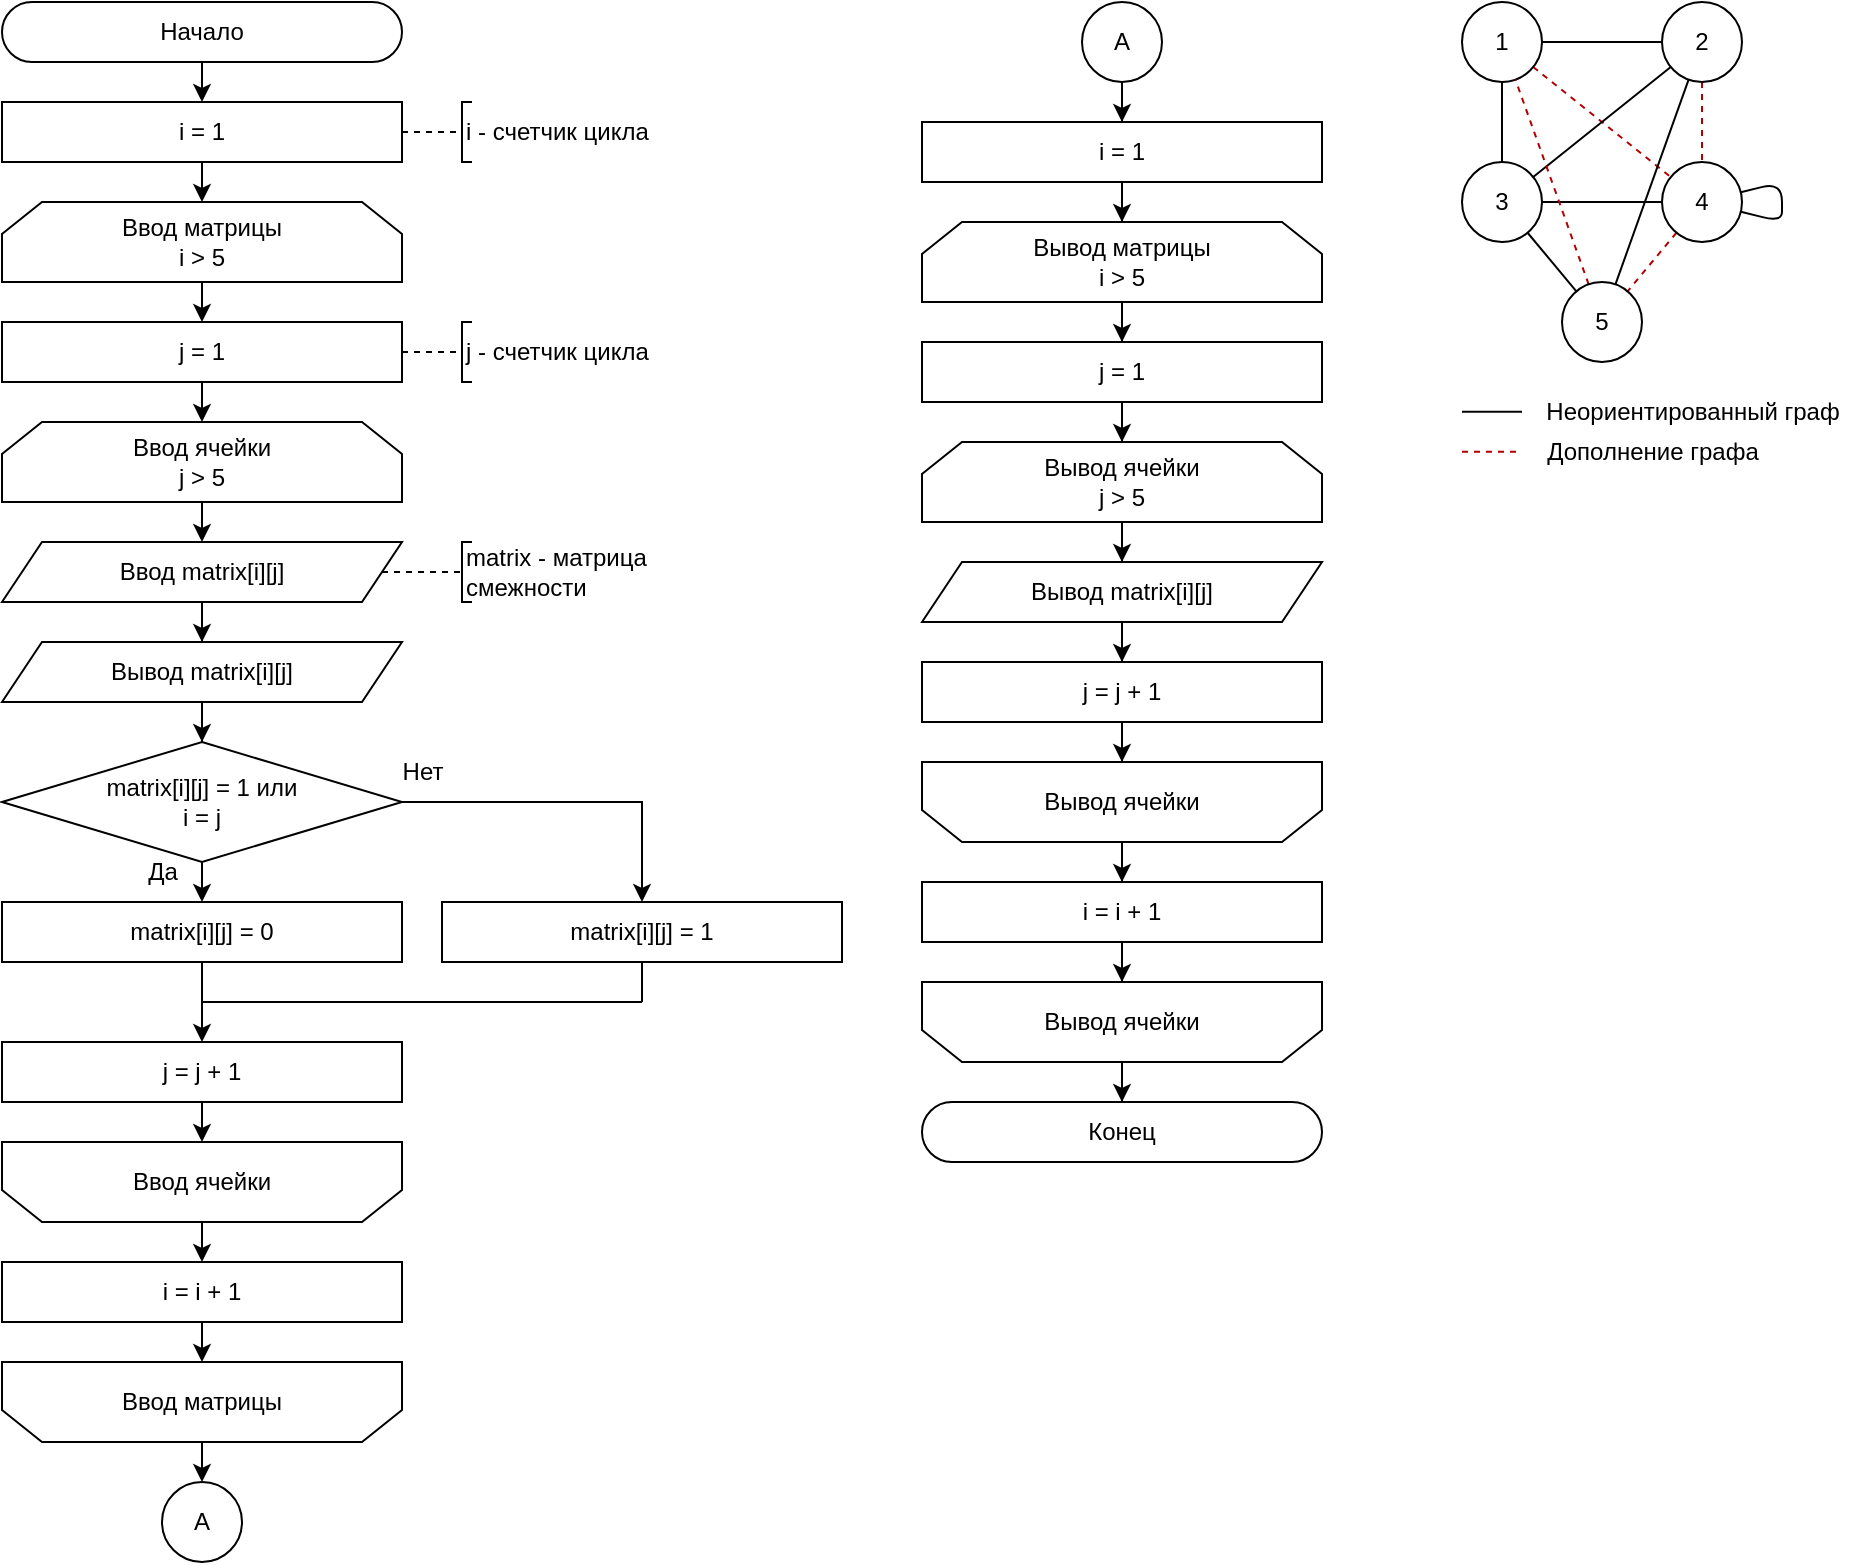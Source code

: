<mxfile version="26.2.13">
  <diagram name="Страница — 1" id="PtERw0xOoVtdUdhSGjrE">
    <mxGraphModel dx="1904" dy="2266" grid="1" gridSize="10" guides="1" tooltips="1" connect="1" arrows="1" fold="1" page="1" pageScale="1" pageWidth="827" pageHeight="1169" math="0" shadow="0">
      <root>
        <mxCell id="0" />
        <mxCell id="1" parent="0" />
        <mxCell id="188" style="edgeStyle=none;html=1;endArrow=none;endFill=0;" parent="1" source="190" target="196" edge="1">
          <mxGeometry relative="1" as="geometry" />
        </mxCell>
        <mxCell id="189" style="edgeStyle=none;html=1;endArrow=none;endFill=0;" parent="1" source="190" target="194" edge="1">
          <mxGeometry relative="1" as="geometry" />
        </mxCell>
        <mxCell id="200" style="edgeStyle=none;html=1;fillColor=#e51400;strokeColor=#B20000;endArrow=none;endFill=0;dashed=1;" parent="1" source="190" target="197" edge="1">
          <mxGeometry relative="1" as="geometry" />
        </mxCell>
        <mxCell id="190" value="1" style="ellipse;whiteSpace=wrap;html=1;aspect=fixed;" parent="1" vertex="1">
          <mxGeometry x="740" y="-1160" width="40" height="40" as="geometry" />
        </mxCell>
        <mxCell id="191" style="edgeStyle=none;html=1;endArrow=none;endFill=0;" parent="1" source="194" target="196" edge="1">
          <mxGeometry relative="1" as="geometry" />
        </mxCell>
        <mxCell id="192" style="edgeStyle=none;html=1;endArrow=none;endFill=0;" parent="1" source="194" target="197" edge="1">
          <mxGeometry relative="1" as="geometry" />
        </mxCell>
        <mxCell id="193" style="edgeStyle=none;html=1;endArrow=none;endFill=0;" parent="1" source="194" target="198" edge="1">
          <mxGeometry relative="1" as="geometry" />
        </mxCell>
        <mxCell id="194" value="3" style="ellipse;whiteSpace=wrap;html=1;aspect=fixed;" parent="1" vertex="1">
          <mxGeometry x="740" y="-1080" width="40" height="40" as="geometry" />
        </mxCell>
        <mxCell id="195" style="edgeStyle=none;html=1;endArrow=none;endFill=0;" parent="1" source="196" target="198" edge="1">
          <mxGeometry relative="1" as="geometry" />
        </mxCell>
        <mxCell id="201" style="edgeStyle=none;html=1;fillColor=#e51400;strokeColor=#B20000;endArrow=none;endFill=0;dashed=1;" parent="1" source="196" target="197" edge="1">
          <mxGeometry relative="1" as="geometry" />
        </mxCell>
        <mxCell id="196" value="2" style="ellipse;whiteSpace=wrap;html=1;aspect=fixed;" parent="1" vertex="1">
          <mxGeometry x="840" y="-1160" width="40" height="40" as="geometry" />
        </mxCell>
        <mxCell id="202" style="edgeStyle=none;html=1;fillColor=#e51400;strokeColor=#B20000;endArrow=none;endFill=0;dashed=1;" parent="1" source="197" target="198" edge="1">
          <mxGeometry relative="1" as="geometry" />
        </mxCell>
        <mxCell id="197" value="4" style="ellipse;whiteSpace=wrap;html=1;aspect=fixed;" parent="1" vertex="1">
          <mxGeometry x="840" y="-1080" width="40" height="40" as="geometry" />
        </mxCell>
        <mxCell id="203" style="edgeStyle=none;html=1;fillColor=#e51400;strokeColor=#B20000;endArrow=none;endFill=0;dashed=1;" parent="1" source="198" target="190" edge="1">
          <mxGeometry relative="1" as="geometry" />
        </mxCell>
        <mxCell id="198" value="5" style="ellipse;whiteSpace=wrap;html=1;aspect=fixed;" parent="1" vertex="1">
          <mxGeometry x="790" y="-1020" width="40" height="40" as="geometry" />
        </mxCell>
        <mxCell id="199" style="edgeStyle=none;html=1;endArrow=none;endFill=0;" parent="1" source="197" target="197" edge="1">
          <mxGeometry relative="1" as="geometry" />
        </mxCell>
        <mxCell id="i0VjAuOUxVdBlSVnc6zS-203" value="" style="endArrow=none;html=1;rounded=0;" edge="1" parent="1">
          <mxGeometry width="50" height="50" relative="1" as="geometry">
            <mxPoint x="740" y="-955.08" as="sourcePoint" />
            <mxPoint x="770" y="-955.08" as="targetPoint" />
          </mxGeometry>
        </mxCell>
        <mxCell id="i0VjAuOUxVdBlSVnc6zS-204" value="Неориентированный граф" style="text;html=1;align=center;verticalAlign=middle;resizable=0;points=[];autosize=1;strokeColor=none;fillColor=none;" vertex="1" parent="1">
          <mxGeometry x="770" y="-970" width="170" height="30" as="geometry" />
        </mxCell>
        <mxCell id="i0VjAuOUxVdBlSVnc6zS-205" value="" style="endArrow=none;html=1;rounded=0;fillColor=#e51400;strokeColor=#B20000;dashed=1;" edge="1" parent="1">
          <mxGeometry width="50" height="50" relative="1" as="geometry">
            <mxPoint x="740" y="-935.08" as="sourcePoint" />
            <mxPoint x="770" y="-935.08" as="targetPoint" />
          </mxGeometry>
        </mxCell>
        <mxCell id="i0VjAuOUxVdBlSVnc6zS-206" value="Дополнение графа" style="text;html=1;align=center;verticalAlign=middle;resizable=0;points=[];autosize=1;strokeColor=none;fillColor=none;" vertex="1" parent="1">
          <mxGeometry x="770" y="-950" width="130" height="30" as="geometry" />
        </mxCell>
        <mxCell id="i0VjAuOUxVdBlSVnc6zS-207" style="edgeStyle=none;html=1;" edge="1" parent="1" source="i0VjAuOUxVdBlSVnc6zS-208" target="i0VjAuOUxVdBlSVnc6zS-210">
          <mxGeometry relative="1" as="geometry" />
        </mxCell>
        <mxCell id="i0VjAuOUxVdBlSVnc6zS-208" value="Начало" style="rounded=1;whiteSpace=wrap;html=1;arcSize=50;" vertex="1" parent="1">
          <mxGeometry x="10" y="-1160" width="200" height="30" as="geometry" />
        </mxCell>
        <mxCell id="i0VjAuOUxVdBlSVnc6zS-209" style="edgeStyle=none;html=1;" edge="1" parent="1" source="i0VjAuOUxVdBlSVnc6zS-210" target="i0VjAuOUxVdBlSVnc6zS-212">
          <mxGeometry relative="1" as="geometry" />
        </mxCell>
        <mxCell id="i0VjAuOUxVdBlSVnc6zS-210" value="i = 1" style="rounded=0;whiteSpace=wrap;html=1;" vertex="1" parent="1">
          <mxGeometry x="10" y="-1110" width="200" height="30" as="geometry" />
        </mxCell>
        <mxCell id="i0VjAuOUxVdBlSVnc6zS-211" style="edgeStyle=none;html=1;" edge="1" parent="1" source="i0VjAuOUxVdBlSVnc6zS-212" target="i0VjAuOUxVdBlSVnc6zS-214">
          <mxGeometry relative="1" as="geometry" />
        </mxCell>
        <mxCell id="i0VjAuOUxVdBlSVnc6zS-212" value="Ввод матрицы&lt;br&gt;&lt;div&gt;&lt;font style=&quot;color: rgb(0, 0, 0);&quot;&gt;i &amp;gt; 5&lt;/font&gt;&lt;/div&gt;" style="shape=loopLimit;whiteSpace=wrap;html=1;" vertex="1" parent="1">
          <mxGeometry x="10" y="-1060" width="200" height="40" as="geometry" />
        </mxCell>
        <mxCell id="i0VjAuOUxVdBlSVnc6zS-213" style="edgeStyle=none;html=1;" edge="1" parent="1" source="i0VjAuOUxVdBlSVnc6zS-214" target="i0VjAuOUxVdBlSVnc6zS-216">
          <mxGeometry relative="1" as="geometry" />
        </mxCell>
        <mxCell id="i0VjAuOUxVdBlSVnc6zS-214" value="j = 1" style="rounded=0;whiteSpace=wrap;html=1;" vertex="1" parent="1">
          <mxGeometry x="10" y="-1000" width="200" height="30" as="geometry" />
        </mxCell>
        <mxCell id="i0VjAuOUxVdBlSVnc6zS-215" style="edgeStyle=none;html=1;" edge="1" parent="1" source="i0VjAuOUxVdBlSVnc6zS-216" target="i0VjAuOUxVdBlSVnc6zS-218">
          <mxGeometry relative="1" as="geometry" />
        </mxCell>
        <mxCell id="i0VjAuOUxVdBlSVnc6zS-216" value="Ввод ячейки&lt;br&gt;&lt;div&gt;&lt;font style=&quot;color: rgb(0, 0, 0);&quot;&gt;j &amp;gt; 5&lt;/font&gt;&lt;/div&gt;" style="shape=loopLimit;whiteSpace=wrap;html=1;" vertex="1" parent="1">
          <mxGeometry x="10" y="-950" width="200" height="40" as="geometry" />
        </mxCell>
        <mxCell id="i0VjAuOUxVdBlSVnc6zS-317" style="edgeStyle=orthogonalEdgeStyle;rounded=0;orthogonalLoop=1;jettySize=auto;html=1;" edge="1" parent="1" source="i0VjAuOUxVdBlSVnc6zS-218" target="i0VjAuOUxVdBlSVnc6zS-233">
          <mxGeometry relative="1" as="geometry" />
        </mxCell>
        <mxCell id="i0VjAuOUxVdBlSVnc6zS-218" value="Ввод matrix[i][j]" style="shape=parallelogram;perimeter=parallelogramPerimeter;whiteSpace=wrap;html=1;fixedSize=1;" vertex="1" parent="1">
          <mxGeometry x="10" y="-890" width="200" height="30" as="geometry" />
        </mxCell>
        <mxCell id="i0VjAuOUxVdBlSVnc6zS-219" value="matrix - матрица&lt;div&gt;смежности&lt;/div&gt;" style="strokeWidth=1;html=1;shape=mxgraph.flowchart.annotation_1;align=left;pointerEvents=1;" vertex="1" parent="1">
          <mxGeometry x="240" y="-890" width="5" height="30" as="geometry" />
        </mxCell>
        <mxCell id="i0VjAuOUxVdBlSVnc6zS-220" value="" style="endArrow=none;html=1;rounded=0;entryX=0;entryY=0.5;entryDx=0;entryDy=0;entryPerimeter=0;dashed=1;" edge="1" parent="1" target="i0VjAuOUxVdBlSVnc6zS-219">
          <mxGeometry width="50" height="50" relative="1" as="geometry">
            <mxPoint x="200" y="-875" as="sourcePoint" />
            <mxPoint x="290" y="-885" as="targetPoint" />
          </mxGeometry>
        </mxCell>
        <mxCell id="i0VjAuOUxVdBlSVnc6zS-221" style="edgeStyle=none;html=1;" edge="1" parent="1" source="i0VjAuOUxVdBlSVnc6zS-222">
          <mxGeometry relative="1" as="geometry">
            <mxPoint x="110" y="-710" as="targetPoint" />
          </mxGeometry>
        </mxCell>
        <mxCell id="i0VjAuOUxVdBlSVnc6zS-316" style="edgeStyle=orthogonalEdgeStyle;rounded=0;orthogonalLoop=1;jettySize=auto;html=1;" edge="1" parent="1" source="i0VjAuOUxVdBlSVnc6zS-222" target="i0VjAuOUxVdBlSVnc6zS-315">
          <mxGeometry relative="1" as="geometry" />
        </mxCell>
        <mxCell id="i0VjAuOUxVdBlSVnc6zS-222" value="matrix[i][j] = 1 или&lt;div&gt;i = j&lt;/div&gt;" style="rhombus;whiteSpace=wrap;html=1;" vertex="1" parent="1">
          <mxGeometry x="10" y="-790" width="200" height="60" as="geometry" />
        </mxCell>
        <mxCell id="i0VjAuOUxVdBlSVnc6zS-223" style="edgeStyle=none;html=1;" edge="1" parent="1">
          <mxGeometry relative="1" as="geometry">
            <mxPoint x="110" y="-640" as="targetPoint" />
            <mxPoint x="110" y="-680" as="sourcePoint" />
          </mxGeometry>
        </mxCell>
        <mxCell id="i0VjAuOUxVdBlSVnc6zS-227" value="" style="endArrow=none;html=1;" edge="1" parent="1">
          <mxGeometry width="50" height="50" relative="1" as="geometry">
            <mxPoint x="110" y="-660" as="sourcePoint" />
            <mxPoint x="330" y="-660" as="targetPoint" />
          </mxGeometry>
        </mxCell>
        <mxCell id="i0VjAuOUxVdBlSVnc6zS-228" value="" style="endArrow=none;html=1;entryX=0.5;entryY=1;entryDx=0;entryDy=0;" edge="1" parent="1" target="i0VjAuOUxVdBlSVnc6zS-315">
          <mxGeometry width="50" height="50" relative="1" as="geometry">
            <mxPoint x="330" y="-660" as="sourcePoint" />
            <mxPoint x="380" y="-630" as="targetPoint" />
          </mxGeometry>
        </mxCell>
        <mxCell id="i0VjAuOUxVdBlSVnc6zS-229" value="Да" style="text;html=1;align=center;verticalAlign=middle;resizable=0;points=[];autosize=1;strokeColor=none;fillColor=none;" vertex="1" parent="1">
          <mxGeometry x="70" y="-740" width="40" height="30" as="geometry" />
        </mxCell>
        <mxCell id="i0VjAuOUxVdBlSVnc6zS-230" value="Нет" style="text;html=1;align=center;verticalAlign=middle;resizable=0;points=[];autosize=1;strokeColor=none;fillColor=none;" vertex="1" parent="1">
          <mxGeometry x="200" y="-790" width="40" height="30" as="geometry" />
        </mxCell>
        <mxCell id="i0VjAuOUxVdBlSVnc6zS-318" style="edgeStyle=orthogonalEdgeStyle;rounded=0;orthogonalLoop=1;jettySize=auto;html=1;" edge="1" parent="1" source="i0VjAuOUxVdBlSVnc6zS-233" target="i0VjAuOUxVdBlSVnc6zS-222">
          <mxGeometry relative="1" as="geometry" />
        </mxCell>
        <mxCell id="i0VjAuOUxVdBlSVnc6zS-233" value="Вывод matrix[i][j]" style="shape=parallelogram;perimeter=parallelogramPerimeter;whiteSpace=wrap;html=1;fixedSize=1;" vertex="1" parent="1">
          <mxGeometry x="10" y="-840" width="200" height="30" as="geometry" />
        </mxCell>
        <mxCell id="i0VjAuOUxVdBlSVnc6zS-234" style="edgeStyle=none;html=1;" edge="1" parent="1" source="i0VjAuOUxVdBlSVnc6zS-235" target="i0VjAuOUxVdBlSVnc6zS-237">
          <mxGeometry relative="1" as="geometry" />
        </mxCell>
        <mxCell id="i0VjAuOUxVdBlSVnc6zS-235" value="j = j + 1" style="rounded=0;whiteSpace=wrap;html=1;" vertex="1" parent="1">
          <mxGeometry x="10" y="-640" width="200" height="30" as="geometry" />
        </mxCell>
        <mxCell id="i0VjAuOUxVdBlSVnc6zS-236" style="edgeStyle=none;html=1;" edge="1" parent="1" source="i0VjAuOUxVdBlSVnc6zS-237" target="i0VjAuOUxVdBlSVnc6zS-239">
          <mxGeometry relative="1" as="geometry" />
        </mxCell>
        <mxCell id="i0VjAuOUxVdBlSVnc6zS-237" value="&lt;span style=&quot;color: rgb(0, 0, 0);&quot;&gt;Ввод ячейки&lt;/span&gt;" style="shape=loopLimit;whiteSpace=wrap;html=1;direction=west;" vertex="1" parent="1">
          <mxGeometry x="10" y="-590" width="200" height="40" as="geometry" />
        </mxCell>
        <mxCell id="i0VjAuOUxVdBlSVnc6zS-238" style="edgeStyle=none;html=1;" edge="1" parent="1" source="i0VjAuOUxVdBlSVnc6zS-239" target="i0VjAuOUxVdBlSVnc6zS-241">
          <mxGeometry relative="1" as="geometry" />
        </mxCell>
        <mxCell id="i0VjAuOUxVdBlSVnc6zS-239" value="i = i + 1" style="rounded=0;whiteSpace=wrap;html=1;" vertex="1" parent="1">
          <mxGeometry x="10" y="-530" width="200" height="30" as="geometry" />
        </mxCell>
        <mxCell id="i0VjAuOUxVdBlSVnc6zS-240" style="edgeStyle=none;html=1;" edge="1" parent="1" source="i0VjAuOUxVdBlSVnc6zS-241" target="i0VjAuOUxVdBlSVnc6zS-242">
          <mxGeometry relative="1" as="geometry" />
        </mxCell>
        <mxCell id="i0VjAuOUxVdBlSVnc6zS-241" value="&lt;span style=&quot;color: rgb(0, 0, 0);&quot;&gt;Ввод матрицы&lt;/span&gt;" style="shape=loopLimit;whiteSpace=wrap;html=1;direction=west;" vertex="1" parent="1">
          <mxGeometry x="10" y="-480" width="200" height="40" as="geometry" />
        </mxCell>
        <mxCell id="i0VjAuOUxVdBlSVnc6zS-242" value="A" style="ellipse;whiteSpace=wrap;html=1;aspect=fixed;" vertex="1" parent="1">
          <mxGeometry x="90" y="-420" width="40" height="40" as="geometry" />
        </mxCell>
        <mxCell id="i0VjAuOUxVdBlSVnc6zS-314" value="&lt;span style=&quot;color: rgb(0, 0, 0);&quot;&gt;matrix[i][j] = 0&lt;/span&gt;" style="rounded=0;whiteSpace=wrap;html=1;" vertex="1" parent="1">
          <mxGeometry x="10" y="-710" width="200" height="30" as="geometry" />
        </mxCell>
        <mxCell id="i0VjAuOUxVdBlSVnc6zS-315" value="&lt;span style=&quot;color: rgb(0, 0, 0);&quot;&gt;matrix[i][j] = 1&lt;/span&gt;" style="rounded=0;whiteSpace=wrap;html=1;" vertex="1" parent="1">
          <mxGeometry x="230" y="-710" width="200" height="30" as="geometry" />
        </mxCell>
        <mxCell id="i0VjAuOUxVdBlSVnc6zS-321" style="edgeStyle=orthogonalEdgeStyle;rounded=0;orthogonalLoop=1;jettySize=auto;html=1;" edge="1" parent="1" source="i0VjAuOUxVdBlSVnc6zS-319" target="i0VjAuOUxVdBlSVnc6zS-320">
          <mxGeometry relative="1" as="geometry" />
        </mxCell>
        <mxCell id="i0VjAuOUxVdBlSVnc6zS-319" value="i = 1" style="rounded=0;whiteSpace=wrap;html=1;" vertex="1" parent="1">
          <mxGeometry x="470" y="-1100" width="200" height="30" as="geometry" />
        </mxCell>
        <mxCell id="i0VjAuOUxVdBlSVnc6zS-323" style="edgeStyle=orthogonalEdgeStyle;rounded=0;orthogonalLoop=1;jettySize=auto;html=1;" edge="1" parent="1" source="i0VjAuOUxVdBlSVnc6zS-320" target="i0VjAuOUxVdBlSVnc6zS-322">
          <mxGeometry relative="1" as="geometry" />
        </mxCell>
        <mxCell id="i0VjAuOUxVdBlSVnc6zS-320" value="Вывод матрицы&lt;br&gt;&lt;div&gt;&lt;font style=&quot;color: rgb(0, 0, 0);&quot;&gt;i &amp;gt; 5&lt;/font&gt;&lt;/div&gt;" style="shape=loopLimit;whiteSpace=wrap;html=1;" vertex="1" parent="1">
          <mxGeometry x="470" y="-1050" width="200" height="40" as="geometry" />
        </mxCell>
        <mxCell id="i0VjAuOUxVdBlSVnc6zS-325" style="edgeStyle=orthogonalEdgeStyle;rounded=0;orthogonalLoop=1;jettySize=auto;html=1;" edge="1" parent="1" source="i0VjAuOUxVdBlSVnc6zS-322" target="i0VjAuOUxVdBlSVnc6zS-324">
          <mxGeometry relative="1" as="geometry" />
        </mxCell>
        <mxCell id="i0VjAuOUxVdBlSVnc6zS-322" value="j = 1" style="rounded=0;whiteSpace=wrap;html=1;" vertex="1" parent="1">
          <mxGeometry x="470" y="-990" width="200" height="30" as="geometry" />
        </mxCell>
        <mxCell id="i0VjAuOUxVdBlSVnc6zS-327" style="edgeStyle=orthogonalEdgeStyle;rounded=0;orthogonalLoop=1;jettySize=auto;html=1;" edge="1" parent="1" source="i0VjAuOUxVdBlSVnc6zS-324" target="i0VjAuOUxVdBlSVnc6zS-326">
          <mxGeometry relative="1" as="geometry" />
        </mxCell>
        <mxCell id="i0VjAuOUxVdBlSVnc6zS-324" value="Вывод ячейки&lt;br&gt;&lt;div&gt;&lt;font style=&quot;color: rgb(0, 0, 0);&quot;&gt;j &amp;gt; 5&lt;/font&gt;&lt;/div&gt;" style="shape=loopLimit;whiteSpace=wrap;html=1;" vertex="1" parent="1">
          <mxGeometry x="470" y="-940" width="200" height="40" as="geometry" />
        </mxCell>
        <mxCell id="i0VjAuOUxVdBlSVnc6zS-329" style="edgeStyle=orthogonalEdgeStyle;rounded=0;orthogonalLoop=1;jettySize=auto;html=1;" edge="1" parent="1" source="i0VjAuOUxVdBlSVnc6zS-326" target="i0VjAuOUxVdBlSVnc6zS-328">
          <mxGeometry relative="1" as="geometry" />
        </mxCell>
        <mxCell id="i0VjAuOUxVdBlSVnc6zS-326" value="Вывод matrix[i][j]" style="shape=parallelogram;perimeter=parallelogramPerimeter;whiteSpace=wrap;html=1;fixedSize=1;" vertex="1" parent="1">
          <mxGeometry x="470" y="-880" width="200" height="30" as="geometry" />
        </mxCell>
        <mxCell id="i0VjAuOUxVdBlSVnc6zS-331" style="edgeStyle=orthogonalEdgeStyle;rounded=0;orthogonalLoop=1;jettySize=auto;html=1;" edge="1" parent="1" source="i0VjAuOUxVdBlSVnc6zS-328" target="i0VjAuOUxVdBlSVnc6zS-330">
          <mxGeometry relative="1" as="geometry" />
        </mxCell>
        <mxCell id="i0VjAuOUxVdBlSVnc6zS-328" value="j = j + 1" style="rounded=0;whiteSpace=wrap;html=1;" vertex="1" parent="1">
          <mxGeometry x="470" y="-830" width="200" height="30" as="geometry" />
        </mxCell>
        <mxCell id="i0VjAuOUxVdBlSVnc6zS-335" style="edgeStyle=orthogonalEdgeStyle;rounded=0;orthogonalLoop=1;jettySize=auto;html=1;" edge="1" parent="1" source="i0VjAuOUxVdBlSVnc6zS-330" target="i0VjAuOUxVdBlSVnc6zS-332">
          <mxGeometry relative="1" as="geometry" />
        </mxCell>
        <mxCell id="i0VjAuOUxVdBlSVnc6zS-330" value="Вывод ячейки" style="shape=loopLimit;whiteSpace=wrap;html=1;direction=west;" vertex="1" parent="1">
          <mxGeometry x="470" y="-780" width="200" height="40" as="geometry" />
        </mxCell>
        <mxCell id="i0VjAuOUxVdBlSVnc6zS-336" style="edgeStyle=orthogonalEdgeStyle;rounded=0;orthogonalLoop=1;jettySize=auto;html=1;" edge="1" parent="1" source="i0VjAuOUxVdBlSVnc6zS-332" target="i0VjAuOUxVdBlSVnc6zS-333">
          <mxGeometry relative="1" as="geometry" />
        </mxCell>
        <mxCell id="i0VjAuOUxVdBlSVnc6zS-332" value="i = i + 1" style="rounded=0;whiteSpace=wrap;html=1;" vertex="1" parent="1">
          <mxGeometry x="470" y="-720" width="200" height="30" as="geometry" />
        </mxCell>
        <mxCell id="i0VjAuOUxVdBlSVnc6zS-338" style="edgeStyle=orthogonalEdgeStyle;rounded=0;orthogonalLoop=1;jettySize=auto;html=1;" edge="1" parent="1" source="i0VjAuOUxVdBlSVnc6zS-333" target="i0VjAuOUxVdBlSVnc6zS-337">
          <mxGeometry relative="1" as="geometry" />
        </mxCell>
        <mxCell id="i0VjAuOUxVdBlSVnc6zS-333" value="Вывод ячейки" style="shape=loopLimit;whiteSpace=wrap;html=1;direction=west;" vertex="1" parent="1">
          <mxGeometry x="470" y="-670" width="200" height="40" as="geometry" />
        </mxCell>
        <mxCell id="i0VjAuOUxVdBlSVnc6zS-337" value="Конец" style="rounded=1;whiteSpace=wrap;html=1;arcSize=50;" vertex="1" parent="1">
          <mxGeometry x="470" y="-610" width="200" height="30" as="geometry" />
        </mxCell>
        <mxCell id="i0VjAuOUxVdBlSVnc6zS-340" style="edgeStyle=orthogonalEdgeStyle;rounded=0;orthogonalLoop=1;jettySize=auto;html=1;" edge="1" parent="1" source="i0VjAuOUxVdBlSVnc6zS-339" target="i0VjAuOUxVdBlSVnc6zS-319">
          <mxGeometry relative="1" as="geometry" />
        </mxCell>
        <mxCell id="i0VjAuOUxVdBlSVnc6zS-339" value="A" style="ellipse;whiteSpace=wrap;html=1;aspect=fixed;" vertex="1" parent="1">
          <mxGeometry x="550" y="-1160" width="40" height="40" as="geometry" />
        </mxCell>
        <mxCell id="i0VjAuOUxVdBlSVnc6zS-341" value="i - счетчик цикла" style="strokeWidth=1;html=1;shape=mxgraph.flowchart.annotation_1;align=left;pointerEvents=1;" vertex="1" parent="1">
          <mxGeometry x="240" y="-1110" width="5" height="30" as="geometry" />
        </mxCell>
        <mxCell id="i0VjAuOUxVdBlSVnc6zS-342" value="" style="endArrow=none;html=1;rounded=0;entryX=0;entryY=0.5;entryDx=0;entryDy=0;entryPerimeter=0;dashed=1;" edge="1" parent="1" target="i0VjAuOUxVdBlSVnc6zS-341">
          <mxGeometry width="50" height="50" relative="1" as="geometry">
            <mxPoint x="210" y="-1095" as="sourcePoint" />
            <mxPoint x="300" y="-1105" as="targetPoint" />
          </mxGeometry>
        </mxCell>
        <mxCell id="i0VjAuOUxVdBlSVnc6zS-343" value="j - счетчик цикла" style="strokeWidth=1;html=1;shape=mxgraph.flowchart.annotation_1;align=left;pointerEvents=1;" vertex="1" parent="1">
          <mxGeometry x="240" y="-1000" width="5" height="30" as="geometry" />
        </mxCell>
        <mxCell id="i0VjAuOUxVdBlSVnc6zS-344" value="" style="endArrow=none;html=1;rounded=0;entryX=0;entryY=0.5;entryDx=0;entryDy=0;entryPerimeter=0;dashed=1;" edge="1" parent="1" target="i0VjAuOUxVdBlSVnc6zS-343">
          <mxGeometry width="50" height="50" relative="1" as="geometry">
            <mxPoint x="210" y="-985" as="sourcePoint" />
            <mxPoint x="300" y="-995" as="targetPoint" />
          </mxGeometry>
        </mxCell>
      </root>
    </mxGraphModel>
  </diagram>
</mxfile>

